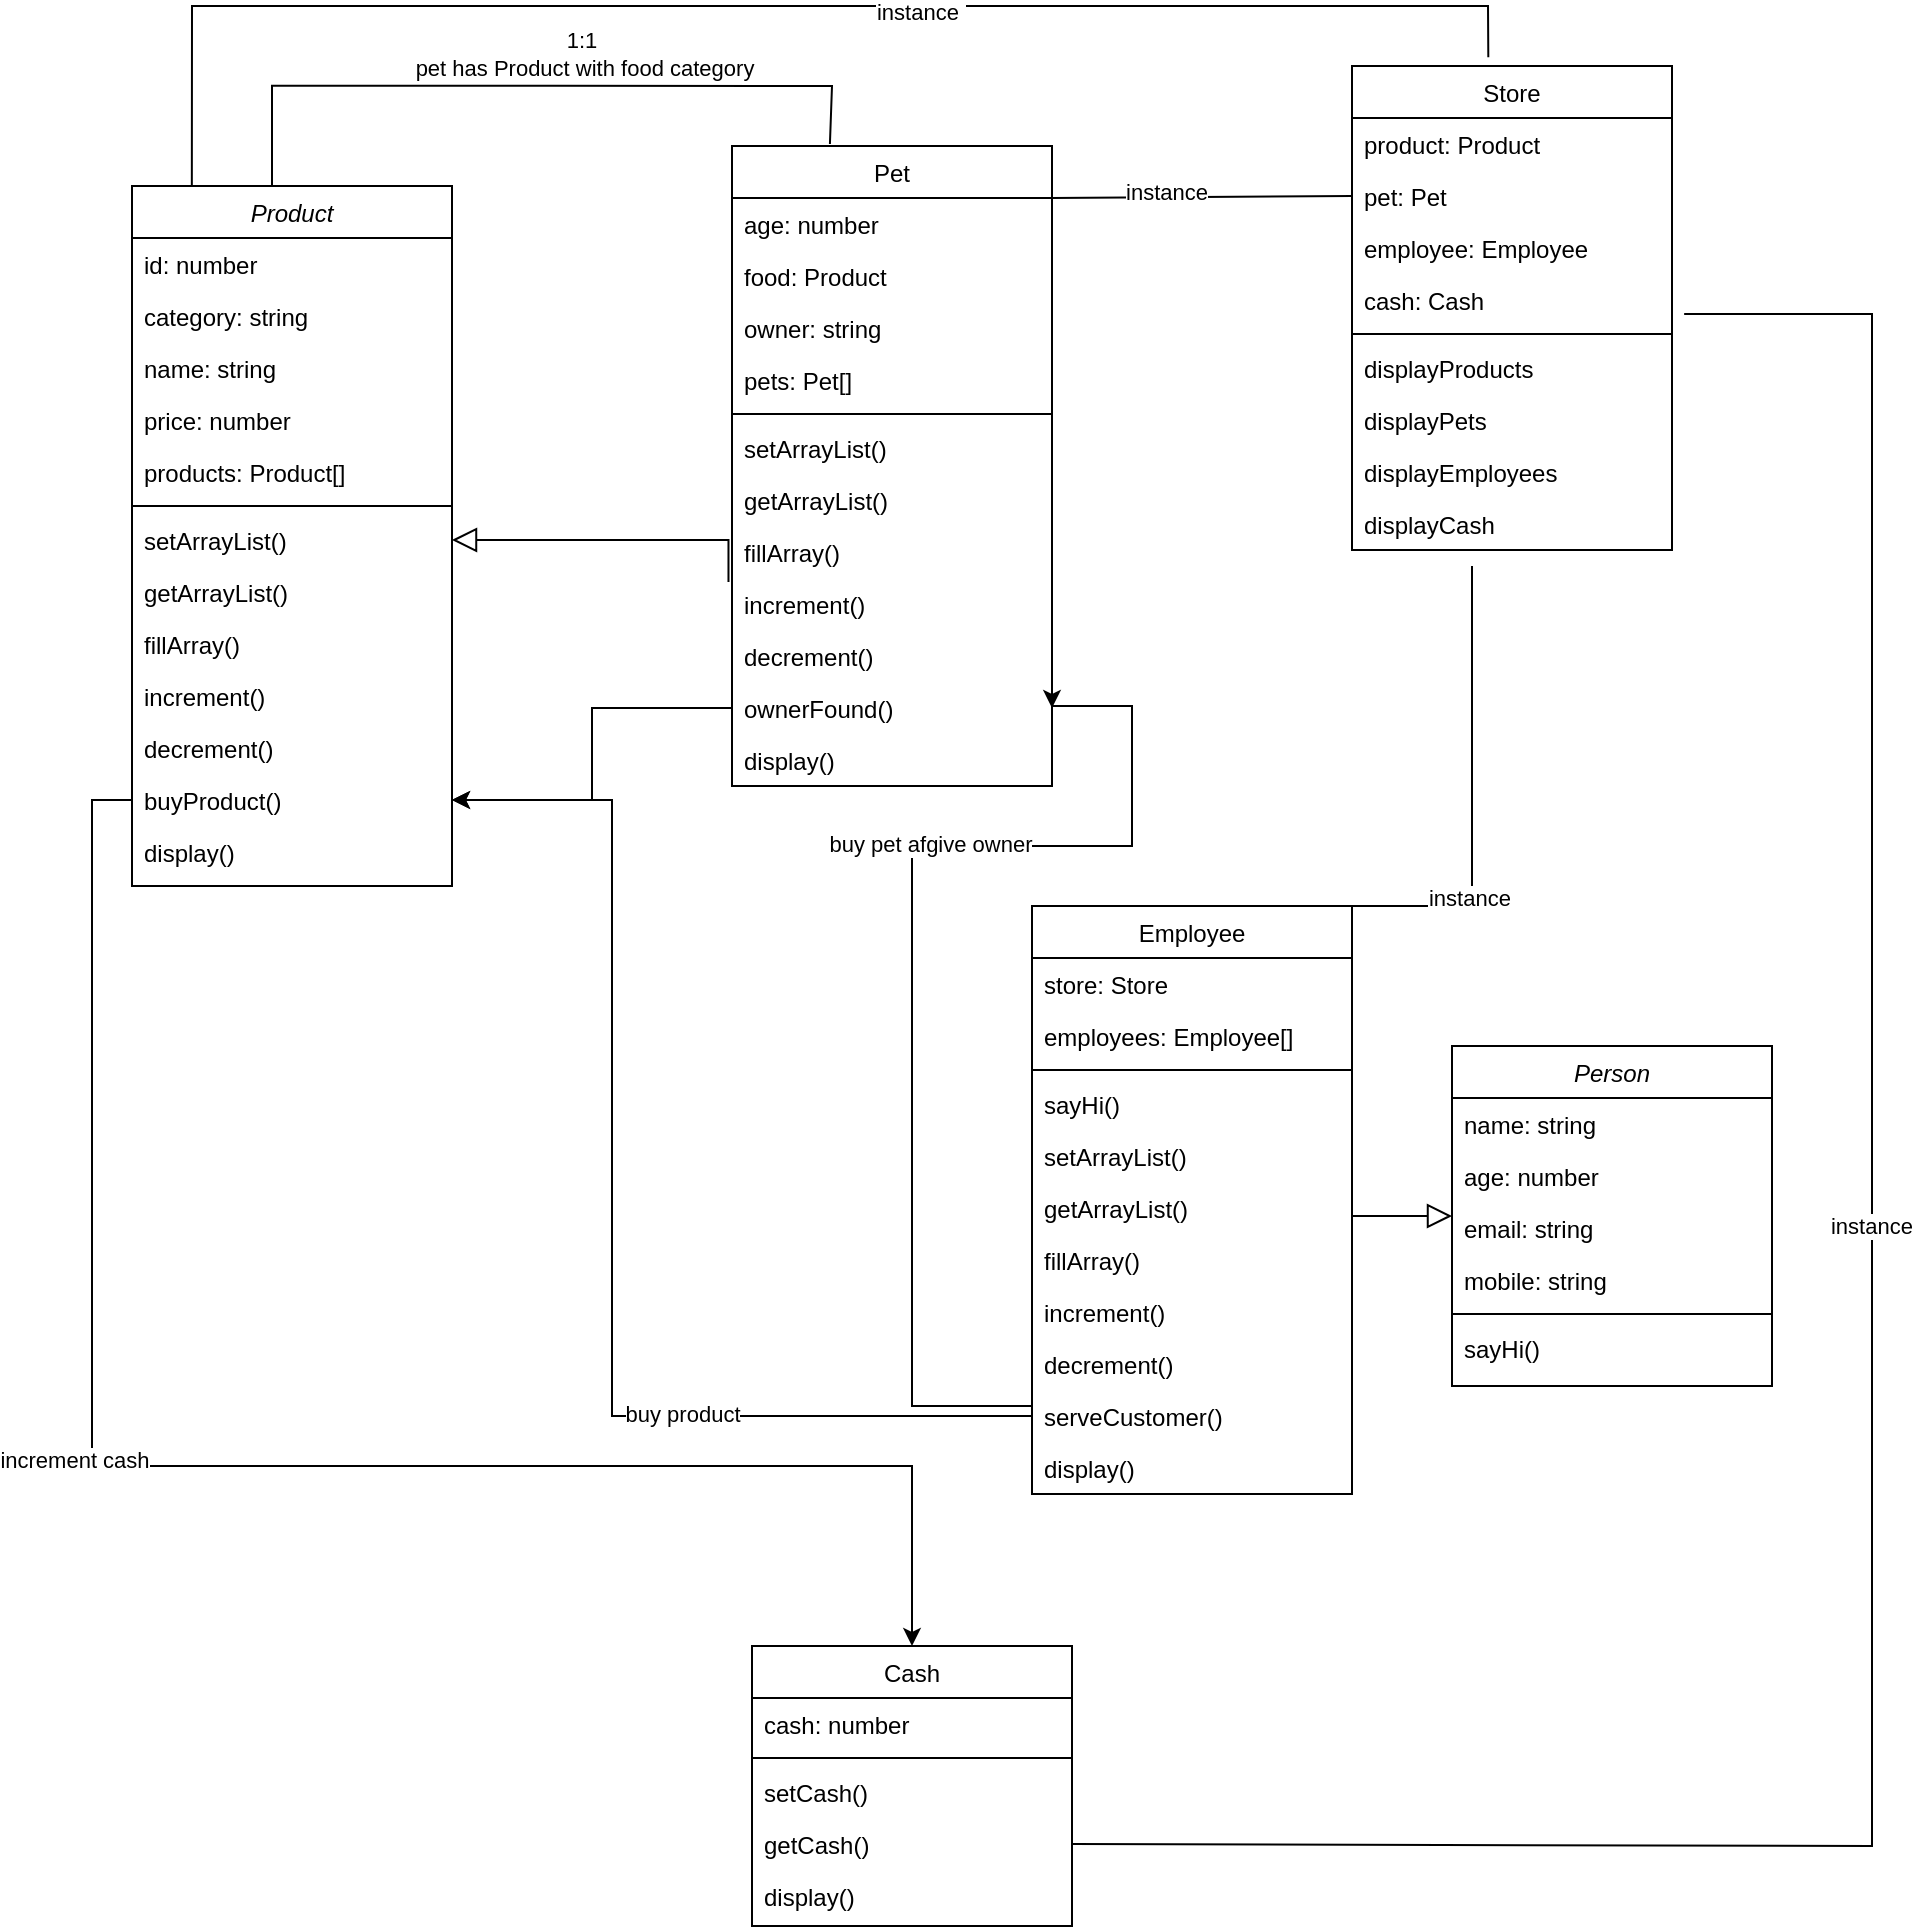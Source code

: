 <mxfile version="17.4.0" type="device"><diagram id="C5RBs43oDa-KdzZeNtuy" name="Page-1"><mxGraphModel dx="2500" dy="1038" grid="1" gridSize="10" guides="1" tooltips="1" connect="1" arrows="1" fold="1" page="1" pageScale="1" pageWidth="827" pageHeight="1169" math="0" shadow="0"><root><mxCell id="WIyWlLk6GJQsqaUBKTNV-0"/><mxCell id="WIyWlLk6GJQsqaUBKTNV-1" parent="WIyWlLk6GJQsqaUBKTNV-0"/><mxCell id="zkfFHV4jXpPFQw0GAbJ--0" value="Person" style="swimlane;fontStyle=2;align=center;verticalAlign=top;childLayout=stackLayout;horizontal=1;startSize=26;horizontalStack=0;resizeParent=1;resizeLast=0;collapsible=1;marginBottom=0;rounded=0;shadow=0;strokeWidth=1;" parent="WIyWlLk6GJQsqaUBKTNV-1" vertex="1"><mxGeometry x="710" y="600" width="160" height="170" as="geometry"><mxRectangle x="230" y="140" width="160" height="26" as="alternateBounds"/></mxGeometry></mxCell><mxCell id="zkfFHV4jXpPFQw0GAbJ--1" value="name: string " style="text;align=left;verticalAlign=top;spacingLeft=4;spacingRight=4;overflow=hidden;rotatable=0;points=[[0,0.5],[1,0.5]];portConstraint=eastwest;" parent="zkfFHV4jXpPFQw0GAbJ--0" vertex="1"><mxGeometry y="26" width="160" height="26" as="geometry"/></mxCell><mxCell id="zkfFHV4jXpPFQw0GAbJ--2" value="age: number" style="text;align=left;verticalAlign=top;spacingLeft=4;spacingRight=4;overflow=hidden;rotatable=0;points=[[0,0.5],[1,0.5]];portConstraint=eastwest;rounded=0;shadow=0;html=0;" parent="zkfFHV4jXpPFQw0GAbJ--0" vertex="1"><mxGeometry y="52" width="160" height="26" as="geometry"/></mxCell><mxCell id="zkfFHV4jXpPFQw0GAbJ--3" value="email: string" style="text;align=left;verticalAlign=top;spacingLeft=4;spacingRight=4;overflow=hidden;rotatable=0;points=[[0,0.5],[1,0.5]];portConstraint=eastwest;rounded=0;shadow=0;html=0;" parent="zkfFHV4jXpPFQw0GAbJ--0" vertex="1"><mxGeometry y="78" width="160" height="26" as="geometry"/></mxCell><mxCell id="iTXstYwltpvBSKxK2mX8-0" value="mobile: string" style="text;align=left;verticalAlign=top;spacingLeft=4;spacingRight=4;overflow=hidden;rotatable=0;points=[[0,0.5],[1,0.5]];portConstraint=eastwest;rounded=0;shadow=0;html=0;" vertex="1" parent="zkfFHV4jXpPFQw0GAbJ--0"><mxGeometry y="104" width="160" height="26" as="geometry"/></mxCell><mxCell id="zkfFHV4jXpPFQw0GAbJ--4" value="" style="line;html=1;strokeWidth=1;align=left;verticalAlign=middle;spacingTop=-1;spacingLeft=3;spacingRight=3;rotatable=0;labelPosition=right;points=[];portConstraint=eastwest;" parent="zkfFHV4jXpPFQw0GAbJ--0" vertex="1"><mxGeometry y="130" width="160" height="8" as="geometry"/></mxCell><mxCell id="zkfFHV4jXpPFQw0GAbJ--5" value="sayHi()" style="text;align=left;verticalAlign=top;spacingLeft=4;spacingRight=4;overflow=hidden;rotatable=0;points=[[0,0.5],[1,0.5]];portConstraint=eastwest;" parent="zkfFHV4jXpPFQw0GAbJ--0" vertex="1"><mxGeometry y="138" width="160" height="26" as="geometry"/></mxCell><mxCell id="zkfFHV4jXpPFQw0GAbJ--13" value="Employee" style="swimlane;fontStyle=0;align=center;verticalAlign=top;childLayout=stackLayout;horizontal=1;startSize=26;horizontalStack=0;resizeParent=1;resizeLast=0;collapsible=1;marginBottom=0;rounded=0;shadow=0;strokeWidth=1;" parent="WIyWlLk6GJQsqaUBKTNV-1" vertex="1"><mxGeometry x="500" y="530" width="160" height="294" as="geometry"><mxRectangle x="340" y="380" width="170" height="26" as="alternateBounds"/></mxGeometry></mxCell><mxCell id="iTXstYwltpvBSKxK2mX8-10" value="store: Store " style="text;align=left;verticalAlign=top;spacingLeft=4;spacingRight=4;overflow=hidden;rotatable=0;points=[[0,0.5],[1,0.5]];portConstraint=eastwest;" vertex="1" parent="zkfFHV4jXpPFQw0GAbJ--13"><mxGeometry y="26" width="160" height="26" as="geometry"/></mxCell><mxCell id="iTXstYwltpvBSKxK2mX8-12" value="employees: Employee[] " style="text;align=left;verticalAlign=top;spacingLeft=4;spacingRight=4;overflow=hidden;rotatable=0;points=[[0,0.5],[1,0.5]];portConstraint=eastwest;" vertex="1" parent="zkfFHV4jXpPFQw0GAbJ--13"><mxGeometry y="52" width="160" height="26" as="geometry"/></mxCell><mxCell id="zkfFHV4jXpPFQw0GAbJ--15" value="" style="line;html=1;strokeWidth=1;align=left;verticalAlign=middle;spacingTop=-1;spacingLeft=3;spacingRight=3;rotatable=0;labelPosition=right;points=[];portConstraint=eastwest;" parent="zkfFHV4jXpPFQw0GAbJ--13" vertex="1"><mxGeometry y="78" width="160" height="8" as="geometry"/></mxCell><mxCell id="iTXstYwltpvBSKxK2mX8-31" value="sayHi()" style="text;align=left;verticalAlign=top;spacingLeft=4;spacingRight=4;overflow=hidden;rotatable=0;points=[[0,0.5],[1,0.5]];portConstraint=eastwest;" vertex="1" parent="zkfFHV4jXpPFQw0GAbJ--13"><mxGeometry y="86" width="160" height="26" as="geometry"/></mxCell><mxCell id="iTXstYwltpvBSKxK2mX8-11" value="setArrayList()&#10;" style="text;align=left;verticalAlign=top;spacingLeft=4;spacingRight=4;overflow=hidden;rotatable=0;points=[[0,0.5],[1,0.5]];portConstraint=eastwest;" vertex="1" parent="zkfFHV4jXpPFQw0GAbJ--13"><mxGeometry y="112" width="160" height="26" as="geometry"/></mxCell><mxCell id="iTXstYwltpvBSKxK2mX8-29" value="getArrayList()&#10;" style="text;align=left;verticalAlign=top;spacingLeft=4;spacingRight=4;overflow=hidden;rotatable=0;points=[[0,0.5],[1,0.5]];portConstraint=eastwest;" vertex="1" parent="zkfFHV4jXpPFQw0GAbJ--13"><mxGeometry y="138" width="160" height="26" as="geometry"/></mxCell><mxCell id="iTXstYwltpvBSKxK2mX8-34" value="fillArray()" style="text;align=left;verticalAlign=top;spacingLeft=4;spacingRight=4;overflow=hidden;rotatable=0;points=[[0,0.5],[1,0.5]];portConstraint=eastwest;" vertex="1" parent="zkfFHV4jXpPFQw0GAbJ--13"><mxGeometry y="164" width="160" height="26" as="geometry"/></mxCell><mxCell id="iTXstYwltpvBSKxK2mX8-28" value="increment()&#10;" style="text;align=left;verticalAlign=top;spacingLeft=4;spacingRight=4;overflow=hidden;rotatable=0;points=[[0,0.5],[1,0.5]];portConstraint=eastwest;" vertex="1" parent="zkfFHV4jXpPFQw0GAbJ--13"><mxGeometry y="190" width="160" height="26" as="geometry"/></mxCell><mxCell id="iTXstYwltpvBSKxK2mX8-30" value="decrement()&#10;" style="text;align=left;verticalAlign=top;spacingLeft=4;spacingRight=4;overflow=hidden;rotatable=0;points=[[0,0.5],[1,0.5]];portConstraint=eastwest;" vertex="1" parent="zkfFHV4jXpPFQw0GAbJ--13"><mxGeometry y="216" width="160" height="26" as="geometry"/></mxCell><mxCell id="iTXstYwltpvBSKxK2mX8-32" value="serveCustomer()" style="text;align=left;verticalAlign=top;spacingLeft=4;spacingRight=4;overflow=hidden;rotatable=0;points=[[0,0.5],[1,0.5]];portConstraint=eastwest;" vertex="1" parent="zkfFHV4jXpPFQw0GAbJ--13"><mxGeometry y="242" width="160" height="26" as="geometry"/></mxCell><mxCell id="iTXstYwltpvBSKxK2mX8-33" value="display()" style="text;align=left;verticalAlign=top;spacingLeft=4;spacingRight=4;overflow=hidden;rotatable=0;points=[[0,0.5],[1,0.5]];portConstraint=eastwest;" vertex="1" parent="zkfFHV4jXpPFQw0GAbJ--13"><mxGeometry y="268" width="160" height="26" as="geometry"/></mxCell><mxCell id="zkfFHV4jXpPFQw0GAbJ--16" value="" style="endArrow=block;endSize=10;endFill=0;shadow=0;strokeWidth=1;rounded=0;edgeStyle=elbowEdgeStyle;elbow=vertical;" parent="WIyWlLk6GJQsqaUBKTNV-1" source="zkfFHV4jXpPFQw0GAbJ--13" target="zkfFHV4jXpPFQw0GAbJ--0" edge="1"><mxGeometry width="160" relative="1" as="geometry"><mxPoint x="210" y="373" as="sourcePoint"/><mxPoint x="310" y="271" as="targetPoint"/></mxGeometry></mxCell><mxCell id="zkfFHV4jXpPFQw0GAbJ--17" value="Cash" style="swimlane;fontStyle=0;align=center;verticalAlign=top;childLayout=stackLayout;horizontal=1;startSize=26;horizontalStack=0;resizeParent=1;resizeLast=0;collapsible=1;marginBottom=0;rounded=0;shadow=0;strokeWidth=1;" parent="WIyWlLk6GJQsqaUBKTNV-1" vertex="1"><mxGeometry x="360" y="900" width="160" height="140" as="geometry"><mxRectangle x="550" y="140" width="160" height="26" as="alternateBounds"/></mxGeometry></mxCell><mxCell id="zkfFHV4jXpPFQw0GAbJ--18" value="cash: number" style="text;align=left;verticalAlign=top;spacingLeft=4;spacingRight=4;overflow=hidden;rotatable=0;points=[[0,0.5],[1,0.5]];portConstraint=eastwest;" parent="zkfFHV4jXpPFQw0GAbJ--17" vertex="1"><mxGeometry y="26" width="160" height="26" as="geometry"/></mxCell><mxCell id="zkfFHV4jXpPFQw0GAbJ--23" value="" style="line;html=1;strokeWidth=1;align=left;verticalAlign=middle;spacingTop=-1;spacingLeft=3;spacingRight=3;rotatable=0;labelPosition=right;points=[];portConstraint=eastwest;" parent="zkfFHV4jXpPFQw0GAbJ--17" vertex="1"><mxGeometry y="52" width="160" height="8" as="geometry"/></mxCell><mxCell id="iTXstYwltpvBSKxK2mX8-63" value="setCash()&#10;" style="text;align=left;verticalAlign=top;spacingLeft=4;spacingRight=4;overflow=hidden;rotatable=0;points=[[0,0.5],[1,0.5]];portConstraint=eastwest;" vertex="1" parent="zkfFHV4jXpPFQw0GAbJ--17"><mxGeometry y="60" width="160" height="26" as="geometry"/></mxCell><mxCell id="iTXstYwltpvBSKxK2mX8-64" value="getCash()&#10;" style="text;align=left;verticalAlign=top;spacingLeft=4;spacingRight=4;overflow=hidden;rotatable=0;points=[[0,0.5],[1,0.5]];portConstraint=eastwest;" vertex="1" parent="zkfFHV4jXpPFQw0GAbJ--17"><mxGeometry y="86" width="160" height="26" as="geometry"/></mxCell><mxCell id="iTXstYwltpvBSKxK2mX8-65" value="display()" style="text;align=left;verticalAlign=top;spacingLeft=4;spacingRight=4;overflow=hidden;rotatable=0;points=[[0,0.5],[1,0.5]];portConstraint=eastwest;" vertex="1" parent="zkfFHV4jXpPFQw0GAbJ--17"><mxGeometry y="112" width="160" height="26" as="geometry"/></mxCell><mxCell id="iTXstYwltpvBSKxK2mX8-1" value="Store&#10;" style="swimlane;fontStyle=0;align=center;verticalAlign=top;childLayout=stackLayout;horizontal=1;startSize=26;horizontalStack=0;resizeParent=1;resizeLast=0;collapsible=1;marginBottom=0;rounded=0;shadow=0;strokeWidth=1;" vertex="1" parent="WIyWlLk6GJQsqaUBKTNV-1"><mxGeometry x="660" y="110" width="160" height="242" as="geometry"><mxRectangle x="340" y="380" width="170" height="26" as="alternateBounds"/></mxGeometry></mxCell><mxCell id="iTXstYwltpvBSKxK2mX8-6" value="product: Product" style="text;align=left;verticalAlign=top;spacingLeft=4;spacingRight=4;overflow=hidden;rotatable=0;points=[[0,0.5],[1,0.5]];portConstraint=eastwest;" vertex="1" parent="iTXstYwltpvBSKxK2mX8-1"><mxGeometry y="26" width="160" height="26" as="geometry"/></mxCell><mxCell id="iTXstYwltpvBSKxK2mX8-5" value="pet: Pet" style="text;align=left;verticalAlign=top;spacingLeft=4;spacingRight=4;overflow=hidden;rotatable=0;points=[[0,0.5],[1,0.5]];portConstraint=eastwest;" vertex="1" parent="iTXstYwltpvBSKxK2mX8-1"><mxGeometry y="52" width="160" height="26" as="geometry"/></mxCell><mxCell id="iTXstYwltpvBSKxK2mX8-4" value="employee: Employee" style="text;align=left;verticalAlign=top;spacingLeft=4;spacingRight=4;overflow=hidden;rotatable=0;points=[[0,0.5],[1,0.5]];portConstraint=eastwest;" vertex="1" parent="iTXstYwltpvBSKxK2mX8-1"><mxGeometry y="78" width="160" height="26" as="geometry"/></mxCell><mxCell id="iTXstYwltpvBSKxK2mX8-3" value="cash: Cash" style="text;align=left;verticalAlign=top;spacingLeft=4;spacingRight=4;overflow=hidden;rotatable=0;points=[[0,0.5],[1,0.5]];portConstraint=eastwest;" vertex="1" parent="iTXstYwltpvBSKxK2mX8-1"><mxGeometry y="104" width="160" height="26" as="geometry"/></mxCell><mxCell id="iTXstYwltpvBSKxK2mX8-2" value="" style="line;html=1;strokeWidth=1;align=left;verticalAlign=middle;spacingTop=-1;spacingLeft=3;spacingRight=3;rotatable=0;labelPosition=right;points=[];portConstraint=eastwest;" vertex="1" parent="iTXstYwltpvBSKxK2mX8-1"><mxGeometry y="130" width="160" height="8" as="geometry"/></mxCell><mxCell id="zkfFHV4jXpPFQw0GAbJ--24" value="displayProducts&#10;" style="text;align=left;verticalAlign=top;spacingLeft=4;spacingRight=4;overflow=hidden;rotatable=0;points=[[0,0.5],[1,0.5]];portConstraint=eastwest;" parent="iTXstYwltpvBSKxK2mX8-1" vertex="1"><mxGeometry y="138" width="160" height="26" as="geometry"/></mxCell><mxCell id="iTXstYwltpvBSKxK2mX8-9" value="displayPets" style="text;align=left;verticalAlign=top;spacingLeft=4;spacingRight=4;overflow=hidden;rotatable=0;points=[[0,0.5],[1,0.5]];portConstraint=eastwest;" vertex="1" parent="iTXstYwltpvBSKxK2mX8-1"><mxGeometry y="164" width="160" height="26" as="geometry"/></mxCell><mxCell id="iTXstYwltpvBSKxK2mX8-8" value="displayEmployees&#10;" style="text;align=left;verticalAlign=top;spacingLeft=4;spacingRight=4;overflow=hidden;rotatable=0;points=[[0,0.5],[1,0.5]];portConstraint=eastwest;" vertex="1" parent="iTXstYwltpvBSKxK2mX8-1"><mxGeometry y="190" width="160" height="26" as="geometry"/></mxCell><mxCell id="iTXstYwltpvBSKxK2mX8-7" value="displayCash" style="text;align=left;verticalAlign=top;spacingLeft=4;spacingRight=4;overflow=hidden;rotatable=0;points=[[0,0.5],[1,0.5]];portConstraint=eastwest;" vertex="1" parent="iTXstYwltpvBSKxK2mX8-1"><mxGeometry y="216" width="160" height="26" as="geometry"/></mxCell><mxCell id="iTXstYwltpvBSKxK2mX8-13" value="Product" style="swimlane;fontStyle=2;align=center;verticalAlign=top;childLayout=stackLayout;horizontal=1;startSize=26;horizontalStack=0;resizeParent=1;resizeLast=0;collapsible=1;marginBottom=0;rounded=0;shadow=0;strokeWidth=1;" vertex="1" parent="WIyWlLk6GJQsqaUBKTNV-1"><mxGeometry x="50" y="170" width="160" height="350" as="geometry"><mxRectangle x="230" y="140" width="160" height="26" as="alternateBounds"/></mxGeometry></mxCell><mxCell id="iTXstYwltpvBSKxK2mX8-14" value="id: number" style="text;align=left;verticalAlign=top;spacingLeft=4;spacingRight=4;overflow=hidden;rotatable=0;points=[[0,0.5],[1,0.5]];portConstraint=eastwest;" vertex="1" parent="iTXstYwltpvBSKxK2mX8-13"><mxGeometry y="26" width="160" height="26" as="geometry"/></mxCell><mxCell id="iTXstYwltpvBSKxK2mX8-15" value="category: string" style="text;align=left;verticalAlign=top;spacingLeft=4;spacingRight=4;overflow=hidden;rotatable=0;points=[[0,0.5],[1,0.5]];portConstraint=eastwest;rounded=0;shadow=0;html=0;" vertex="1" parent="iTXstYwltpvBSKxK2mX8-13"><mxGeometry y="52" width="160" height="26" as="geometry"/></mxCell><mxCell id="iTXstYwltpvBSKxK2mX8-16" value="name: string" style="text;align=left;verticalAlign=top;spacingLeft=4;spacingRight=4;overflow=hidden;rotatable=0;points=[[0,0.5],[1,0.5]];portConstraint=eastwest;rounded=0;shadow=0;html=0;" vertex="1" parent="iTXstYwltpvBSKxK2mX8-13"><mxGeometry y="78" width="160" height="26" as="geometry"/></mxCell><mxCell id="iTXstYwltpvBSKxK2mX8-49" value="price: number" style="text;align=left;verticalAlign=top;spacingLeft=4;spacingRight=4;overflow=hidden;rotatable=0;points=[[0,0.5],[1,0.5]];portConstraint=eastwest;rounded=0;shadow=0;html=0;" vertex="1" parent="iTXstYwltpvBSKxK2mX8-13"><mxGeometry y="104" width="160" height="26" as="geometry"/></mxCell><mxCell id="iTXstYwltpvBSKxK2mX8-17" value="products: Product[]" style="text;align=left;verticalAlign=top;spacingLeft=4;spacingRight=4;overflow=hidden;rotatable=0;points=[[0,0.5],[1,0.5]];portConstraint=eastwest;rounded=0;shadow=0;html=0;" vertex="1" parent="iTXstYwltpvBSKxK2mX8-13"><mxGeometry y="130" width="160" height="26" as="geometry"/></mxCell><mxCell id="iTXstYwltpvBSKxK2mX8-18" value="" style="line;html=1;strokeWidth=1;align=left;verticalAlign=middle;spacingTop=-1;spacingLeft=3;spacingRight=3;rotatable=0;labelPosition=right;points=[];portConstraint=eastwest;" vertex="1" parent="iTXstYwltpvBSKxK2mX8-13"><mxGeometry y="156" width="160" height="8" as="geometry"/></mxCell><mxCell id="iTXstYwltpvBSKxK2mX8-51" value="setArrayList()&#10;" style="text;align=left;verticalAlign=top;spacingLeft=4;spacingRight=4;overflow=hidden;rotatable=0;points=[[0,0.5],[1,0.5]];portConstraint=eastwest;" vertex="1" parent="iTXstYwltpvBSKxK2mX8-13"><mxGeometry y="164" width="160" height="26" as="geometry"/></mxCell><mxCell id="iTXstYwltpvBSKxK2mX8-52" value="getArrayList()&#10;" style="text;align=left;verticalAlign=top;spacingLeft=4;spacingRight=4;overflow=hidden;rotatable=0;points=[[0,0.5],[1,0.5]];portConstraint=eastwest;" vertex="1" parent="iTXstYwltpvBSKxK2mX8-13"><mxGeometry y="190" width="160" height="26" as="geometry"/></mxCell><mxCell id="iTXstYwltpvBSKxK2mX8-56" value="fillArray()" style="text;align=left;verticalAlign=top;spacingLeft=4;spacingRight=4;overflow=hidden;rotatable=0;points=[[0,0.5],[1,0.5]];portConstraint=eastwest;" vertex="1" parent="iTXstYwltpvBSKxK2mX8-13"><mxGeometry y="216" width="160" height="26" as="geometry"/></mxCell><mxCell id="iTXstYwltpvBSKxK2mX8-53" value="increment()&#10;" style="text;align=left;verticalAlign=top;spacingLeft=4;spacingRight=4;overflow=hidden;rotatable=0;points=[[0,0.5],[1,0.5]];portConstraint=eastwest;" vertex="1" parent="iTXstYwltpvBSKxK2mX8-13"><mxGeometry y="242" width="160" height="26" as="geometry"/></mxCell><mxCell id="iTXstYwltpvBSKxK2mX8-54" value="decrement()&#10;" style="text;align=left;verticalAlign=top;spacingLeft=4;spacingRight=4;overflow=hidden;rotatable=0;points=[[0,0.5],[1,0.5]];portConstraint=eastwest;" vertex="1" parent="iTXstYwltpvBSKxK2mX8-13"><mxGeometry y="268" width="160" height="26" as="geometry"/></mxCell><mxCell id="iTXstYwltpvBSKxK2mX8-55" value="buyProduct()" style="text;align=left;verticalAlign=top;spacingLeft=4;spacingRight=4;overflow=hidden;rotatable=0;points=[[0,0.5],[1,0.5]];portConstraint=eastwest;" vertex="1" parent="iTXstYwltpvBSKxK2mX8-13"><mxGeometry y="294" width="160" height="26" as="geometry"/></mxCell><mxCell id="iTXstYwltpvBSKxK2mX8-57" value="display()" style="text;align=left;verticalAlign=top;spacingLeft=4;spacingRight=4;overflow=hidden;rotatable=0;points=[[0,0.5],[1,0.5]];portConstraint=eastwest;" vertex="1" parent="iTXstYwltpvBSKxK2mX8-13"><mxGeometry y="320" width="160" height="26" as="geometry"/></mxCell><mxCell id="iTXstYwltpvBSKxK2mX8-35" value="Pet" style="swimlane;fontStyle=0;align=center;verticalAlign=top;childLayout=stackLayout;horizontal=1;startSize=26;horizontalStack=0;resizeParent=1;resizeLast=0;collapsible=1;marginBottom=0;rounded=0;shadow=0;strokeWidth=1;" vertex="1" parent="WIyWlLk6GJQsqaUBKTNV-1"><mxGeometry x="350" y="150" width="160" height="320" as="geometry"><mxRectangle x="340" y="380" width="170" height="26" as="alternateBounds"/></mxGeometry></mxCell><mxCell id="iTXstYwltpvBSKxK2mX8-59" value="age: number" style="text;align=left;verticalAlign=top;spacingLeft=4;spacingRight=4;overflow=hidden;rotatable=0;points=[[0,0.5],[1,0.5]];portConstraint=eastwest;rounded=0;shadow=0;html=0;" vertex="1" parent="iTXstYwltpvBSKxK2mX8-35"><mxGeometry y="26" width="160" height="26" as="geometry"/></mxCell><mxCell id="iTXstYwltpvBSKxK2mX8-37" value="food: Product" style="text;align=left;verticalAlign=top;spacingLeft=4;spacingRight=4;overflow=hidden;rotatable=0;points=[[0,0.5],[1,0.5]];portConstraint=eastwest;" vertex="1" parent="iTXstYwltpvBSKxK2mX8-35"><mxGeometry y="52" width="160" height="26" as="geometry"/></mxCell><mxCell id="iTXstYwltpvBSKxK2mX8-60" value="owner: string" style="text;align=left;verticalAlign=top;spacingLeft=4;spacingRight=4;overflow=hidden;rotatable=0;points=[[0,0.5],[1,0.5]];portConstraint=eastwest;rounded=0;shadow=0;html=0;" vertex="1" parent="iTXstYwltpvBSKxK2mX8-35"><mxGeometry y="78" width="160" height="26" as="geometry"/></mxCell><mxCell id="iTXstYwltpvBSKxK2mX8-105" value="pets: Pet[]" style="text;align=left;verticalAlign=top;spacingLeft=4;spacingRight=4;overflow=hidden;rotatable=0;points=[[0,0.5],[1,0.5]];portConstraint=eastwest;rounded=0;shadow=0;html=0;" vertex="1" parent="iTXstYwltpvBSKxK2mX8-35"><mxGeometry y="104" width="160" height="26" as="geometry"/></mxCell><mxCell id="iTXstYwltpvBSKxK2mX8-38" value="" style="line;html=1;strokeWidth=1;align=left;verticalAlign=middle;spacingTop=-1;spacingLeft=3;spacingRight=3;rotatable=0;labelPosition=right;points=[];portConstraint=eastwest;" vertex="1" parent="iTXstYwltpvBSKxK2mX8-35"><mxGeometry y="130" width="160" height="8" as="geometry"/></mxCell><mxCell id="iTXstYwltpvBSKxK2mX8-40" value="setArrayList()&#10;" style="text;align=left;verticalAlign=top;spacingLeft=4;spacingRight=4;overflow=hidden;rotatable=0;points=[[0,0.5],[1,0.5]];portConstraint=eastwest;" vertex="1" parent="iTXstYwltpvBSKxK2mX8-35"><mxGeometry y="138" width="160" height="26" as="geometry"/></mxCell><mxCell id="iTXstYwltpvBSKxK2mX8-41" value="getArrayList()&#10;" style="text;align=left;verticalAlign=top;spacingLeft=4;spacingRight=4;overflow=hidden;rotatable=0;points=[[0,0.5],[1,0.5]];portConstraint=eastwest;" vertex="1" parent="iTXstYwltpvBSKxK2mX8-35"><mxGeometry y="164" width="160" height="26" as="geometry"/></mxCell><mxCell id="iTXstYwltpvBSKxK2mX8-45" value="fillArray()" style="text;align=left;verticalAlign=top;spacingLeft=4;spacingRight=4;overflow=hidden;rotatable=0;points=[[0,0.5],[1,0.5]];portConstraint=eastwest;" vertex="1" parent="iTXstYwltpvBSKxK2mX8-35"><mxGeometry y="190" width="160" height="26" as="geometry"/></mxCell><mxCell id="iTXstYwltpvBSKxK2mX8-42" value="increment()&#10;" style="text;align=left;verticalAlign=top;spacingLeft=4;spacingRight=4;overflow=hidden;rotatable=0;points=[[0,0.5],[1,0.5]];portConstraint=eastwest;" vertex="1" parent="iTXstYwltpvBSKxK2mX8-35"><mxGeometry y="216" width="160" height="26" as="geometry"/></mxCell><mxCell id="iTXstYwltpvBSKxK2mX8-43" value="decrement()&#10;" style="text;align=left;verticalAlign=top;spacingLeft=4;spacingRight=4;overflow=hidden;rotatable=0;points=[[0,0.5],[1,0.5]];portConstraint=eastwest;" vertex="1" parent="iTXstYwltpvBSKxK2mX8-35"><mxGeometry y="242" width="160" height="26" as="geometry"/></mxCell><mxCell id="iTXstYwltpvBSKxK2mX8-44" value="ownerFound()" style="text;align=left;verticalAlign=top;spacingLeft=4;spacingRight=4;overflow=hidden;rotatable=0;points=[[0,0.5],[1,0.5]];portConstraint=eastwest;" vertex="1" parent="iTXstYwltpvBSKxK2mX8-35"><mxGeometry y="268" width="160" height="26" as="geometry"/></mxCell><mxCell id="iTXstYwltpvBSKxK2mX8-46" value="display()" style="text;align=left;verticalAlign=top;spacingLeft=4;spacingRight=4;overflow=hidden;rotatable=0;points=[[0,0.5],[1,0.5]];portConstraint=eastwest;" vertex="1" parent="iTXstYwltpvBSKxK2mX8-35"><mxGeometry y="294" width="160" height="26" as="geometry"/></mxCell><mxCell id="iTXstYwltpvBSKxK2mX8-73" value="" style="endArrow=none;html=1;rounded=0;entryX=1.038;entryY=0.769;entryDx=0;entryDy=0;entryPerimeter=0;exitX=1;exitY=0.5;exitDx=0;exitDy=0;" edge="1" parent="WIyWlLk6GJQsqaUBKTNV-1" source="iTXstYwltpvBSKxK2mX8-64" target="iTXstYwltpvBSKxK2mX8-3"><mxGeometry width="50" height="50" relative="1" as="geometry"><mxPoint x="240" y="873" as="sourcePoint"/><mxPoint x="850" y="330" as="targetPoint"/><Array as="points"><mxPoint x="920" y="1000"/><mxPoint x="920" y="234"/><mxPoint x="850" y="234"/></Array></mxGeometry></mxCell><mxCell id="iTXstYwltpvBSKxK2mX8-75" value="instance&amp;nbsp;" style="edgeLabel;html=1;align=center;verticalAlign=middle;resizable=0;points=[];" vertex="1" connectable="0" parent="iTXstYwltpvBSKxK2mX8-73"><mxGeometry x="0.127" y="-1" relative="1" as="geometry"><mxPoint as="offset"/></mxGeometry></mxCell><mxCell id="iTXstYwltpvBSKxK2mX8-76" value="" style="endArrow=none;html=1;rounded=0;exitX=1;exitY=0;exitDx=0;exitDy=0;" edge="1" parent="WIyWlLk6GJQsqaUBKTNV-1" source="zkfFHV4jXpPFQw0GAbJ--13"><mxGeometry width="50" height="50" relative="1" as="geometry"><mxPoint x="690" y="510" as="sourcePoint"/><mxPoint x="720" y="360" as="targetPoint"/><Array as="points"><mxPoint x="720" y="530"/><mxPoint x="720" y="370"/></Array></mxGeometry></mxCell><mxCell id="iTXstYwltpvBSKxK2mX8-77" value="instance&amp;nbsp;" style="edgeLabel;html=1;align=center;verticalAlign=middle;resizable=0;points=[];" vertex="1" connectable="0" parent="iTXstYwltpvBSKxK2mX8-76"><mxGeometry x="-0.483" y="4" relative="1" as="geometry"><mxPoint as="offset"/></mxGeometry></mxCell><mxCell id="iTXstYwltpvBSKxK2mX8-79" value="" style="endArrow=none;html=1;rounded=0;exitX=1;exitY=0.029;exitDx=0;exitDy=0;exitPerimeter=0;entryX=0.306;entryY=-0.003;entryDx=0;entryDy=0;entryPerimeter=0;" edge="1" parent="WIyWlLk6GJQsqaUBKTNV-1" target="iTXstYwltpvBSKxK2mX8-35"><mxGeometry width="50" height="50" relative="1" as="geometry"><mxPoint x="120" y="170.0" as="sourcePoint"/><mxPoint x="400" y="140" as="targetPoint"/><Array as="points"><mxPoint x="120" y="119.85"/><mxPoint x="260" y="119.85"/><mxPoint x="400" y="120"/></Array></mxGeometry></mxCell><mxCell id="iTXstYwltpvBSKxK2mX8-80" value="1:1&amp;nbsp;&lt;br&gt;pet has Product with food category" style="edgeLabel;html=1;align=center;verticalAlign=middle;resizable=0;points=[];" vertex="1" connectable="0" parent="iTXstYwltpvBSKxK2mX8-79"><mxGeometry x="0.285" relative="1" as="geometry"><mxPoint x="-25" y="-16" as="offset"/></mxGeometry></mxCell><mxCell id="iTXstYwltpvBSKxK2mX8-81" value="" style="endArrow=none;html=1;rounded=0;entryX=0;entryY=0.5;entryDx=0;entryDy=0;exitX=1;exitY=0;exitDx=0;exitDy=0;exitPerimeter=0;" edge="1" parent="WIyWlLk6GJQsqaUBKTNV-1" source="iTXstYwltpvBSKxK2mX8-59" target="iTXstYwltpvBSKxK2mX8-5"><mxGeometry width="50" height="50" relative="1" as="geometry"><mxPoint x="370" y="540" as="sourcePoint"/><mxPoint x="420" y="490" as="targetPoint"/></mxGeometry></mxCell><mxCell id="iTXstYwltpvBSKxK2mX8-82" value="instance" style="edgeLabel;html=1;align=center;verticalAlign=middle;resizable=0;points=[];" vertex="1" connectable="0" parent="iTXstYwltpvBSKxK2mX8-81"><mxGeometry x="-0.24" y="3" relative="1" as="geometry"><mxPoint as="offset"/></mxGeometry></mxCell><mxCell id="iTXstYwltpvBSKxK2mX8-83" value="" style="endArrow=none;html=1;rounded=0;exitX=0.187;exitY=0.001;exitDx=0;exitDy=0;exitPerimeter=0;entryX=0.426;entryY=-0.018;entryDx=0;entryDy=0;entryPerimeter=0;" edge="1" parent="WIyWlLk6GJQsqaUBKTNV-1" source="iTXstYwltpvBSKxK2mX8-13" target="iTXstYwltpvBSKxK2mX8-1"><mxGeometry width="50" height="50" relative="1" as="geometry"><mxPoint x="370" y="540" as="sourcePoint"/><mxPoint x="750" y="80" as="targetPoint"/><Array as="points"><mxPoint x="80" y="80"/><mxPoint x="480" y="80"/><mxPoint x="728" y="80"/></Array></mxGeometry></mxCell><mxCell id="iTXstYwltpvBSKxK2mX8-84" value="instance&amp;nbsp;" style="edgeLabel;html=1;align=center;verticalAlign=middle;resizable=0;points=[];" vertex="1" connectable="0" parent="iTXstYwltpvBSKxK2mX8-83"><mxGeometry x="0.188" y="-3" relative="1" as="geometry"><mxPoint as="offset"/></mxGeometry></mxCell><mxCell id="iTXstYwltpvBSKxK2mX8-89" value="" style="endArrow=block;endSize=10;endFill=0;shadow=0;strokeWidth=1;rounded=0;edgeStyle=elbowEdgeStyle;elbow=vertical;entryX=1;entryY=0.5;entryDx=0;entryDy=0;exitX=-0.011;exitY=0.077;exitDx=0;exitDy=0;exitPerimeter=0;" edge="1" parent="WIyWlLk6GJQsqaUBKTNV-1" source="iTXstYwltpvBSKxK2mX8-42" target="iTXstYwltpvBSKxK2mX8-51"><mxGeometry width="160" relative="1" as="geometry"><mxPoint x="640" y="716.706" as="sourcePoint"/><mxPoint x="540" y="716.706" as="targetPoint"/><Array as="points"><mxPoint x="290" y="347"/></Array></mxGeometry></mxCell><mxCell id="iTXstYwltpvBSKxK2mX8-92" style="edgeStyle=orthogonalEdgeStyle;rounded=0;orthogonalLoop=1;jettySize=auto;html=1;entryX=0.5;entryY=0;entryDx=0;entryDy=0;" edge="1" parent="WIyWlLk6GJQsqaUBKTNV-1" source="iTXstYwltpvBSKxK2mX8-55" target="zkfFHV4jXpPFQw0GAbJ--17"><mxGeometry relative="1" as="geometry"><mxPoint x="600" y="815" as="targetPoint"/><mxPoint x="30" y="480" as="sourcePoint"/><Array as="points"><mxPoint x="30" y="477"/><mxPoint x="30" y="810"/><mxPoint x="440" y="810"/></Array></mxGeometry></mxCell><mxCell id="iTXstYwltpvBSKxK2mX8-94" value="increment cash" style="edgeLabel;html=1;align=center;verticalAlign=middle;resizable=0;points=[];" vertex="1" connectable="0" parent="iTXstYwltpvBSKxK2mX8-92"><mxGeometry x="-0.199" y="-1" relative="1" as="geometry"><mxPoint x="-8" y="8" as="offset"/></mxGeometry></mxCell><mxCell id="iTXstYwltpvBSKxK2mX8-98" style="edgeStyle=orthogonalEdgeStyle;rounded=0;orthogonalLoop=1;jettySize=auto;html=1;exitX=0;exitY=0.5;exitDx=0;exitDy=0;entryX=1;entryY=0.5;entryDx=0;entryDy=0;" edge="1" parent="WIyWlLk6GJQsqaUBKTNV-1" source="iTXstYwltpvBSKxK2mX8-34" target="iTXstYwltpvBSKxK2mX8-44"><mxGeometry relative="1" as="geometry"><mxPoint x="440" y="450" as="targetPoint"/><Array as="points"><mxPoint x="500" y="780"/><mxPoint x="440" y="780"/><mxPoint x="440" y="500"/><mxPoint x="550" y="500"/><mxPoint x="550" y="430"/><mxPoint x="510" y="430"/></Array></mxGeometry></mxCell><mxCell id="iTXstYwltpvBSKxK2mX8-99" value="buy pet afgive owner" style="edgeLabel;html=1;align=center;verticalAlign=middle;resizable=0;points=[];" vertex="1" connectable="0" parent="iTXstYwltpvBSKxK2mX8-98"><mxGeometry x="0.332" y="1" relative="1" as="geometry"><mxPoint as="offset"/></mxGeometry></mxCell><mxCell id="iTXstYwltpvBSKxK2mX8-101" style="edgeStyle=orthogonalEdgeStyle;rounded=0;orthogonalLoop=1;jettySize=auto;html=1;entryX=1;entryY=0.5;entryDx=0;entryDy=0;exitX=0;exitY=0.5;exitDx=0;exitDy=0;" edge="1" parent="WIyWlLk6GJQsqaUBKTNV-1" source="iTXstYwltpvBSKxK2mX8-44" target="iTXstYwltpvBSKxK2mX8-55"><mxGeometry relative="1" as="geometry"><mxPoint x="120" y="530" as="targetPoint"/><Array as="points"><mxPoint x="280" y="431"/><mxPoint x="280" y="477"/></Array></mxGeometry></mxCell><mxCell id="iTXstYwltpvBSKxK2mX8-106" style="edgeStyle=orthogonalEdgeStyle;rounded=0;orthogonalLoop=1;jettySize=auto;html=1;entryX=1;entryY=0.5;entryDx=0;entryDy=0;" edge="1" parent="WIyWlLk6GJQsqaUBKTNV-1" source="iTXstYwltpvBSKxK2mX8-32" target="iTXstYwltpvBSKxK2mX8-55"><mxGeometry relative="1" as="geometry"><Array as="points"><mxPoint x="290" y="785"/><mxPoint x="290" y="477"/></Array></mxGeometry></mxCell><mxCell id="iTXstYwltpvBSKxK2mX8-107" value="buy product" style="edgeLabel;html=1;align=center;verticalAlign=middle;resizable=0;points=[];" vertex="1" connectable="0" parent="iTXstYwltpvBSKxK2mX8-106"><mxGeometry x="-0.414" y="-1" relative="1" as="geometry"><mxPoint as="offset"/></mxGeometry></mxCell></root></mxGraphModel></diagram></mxfile>
